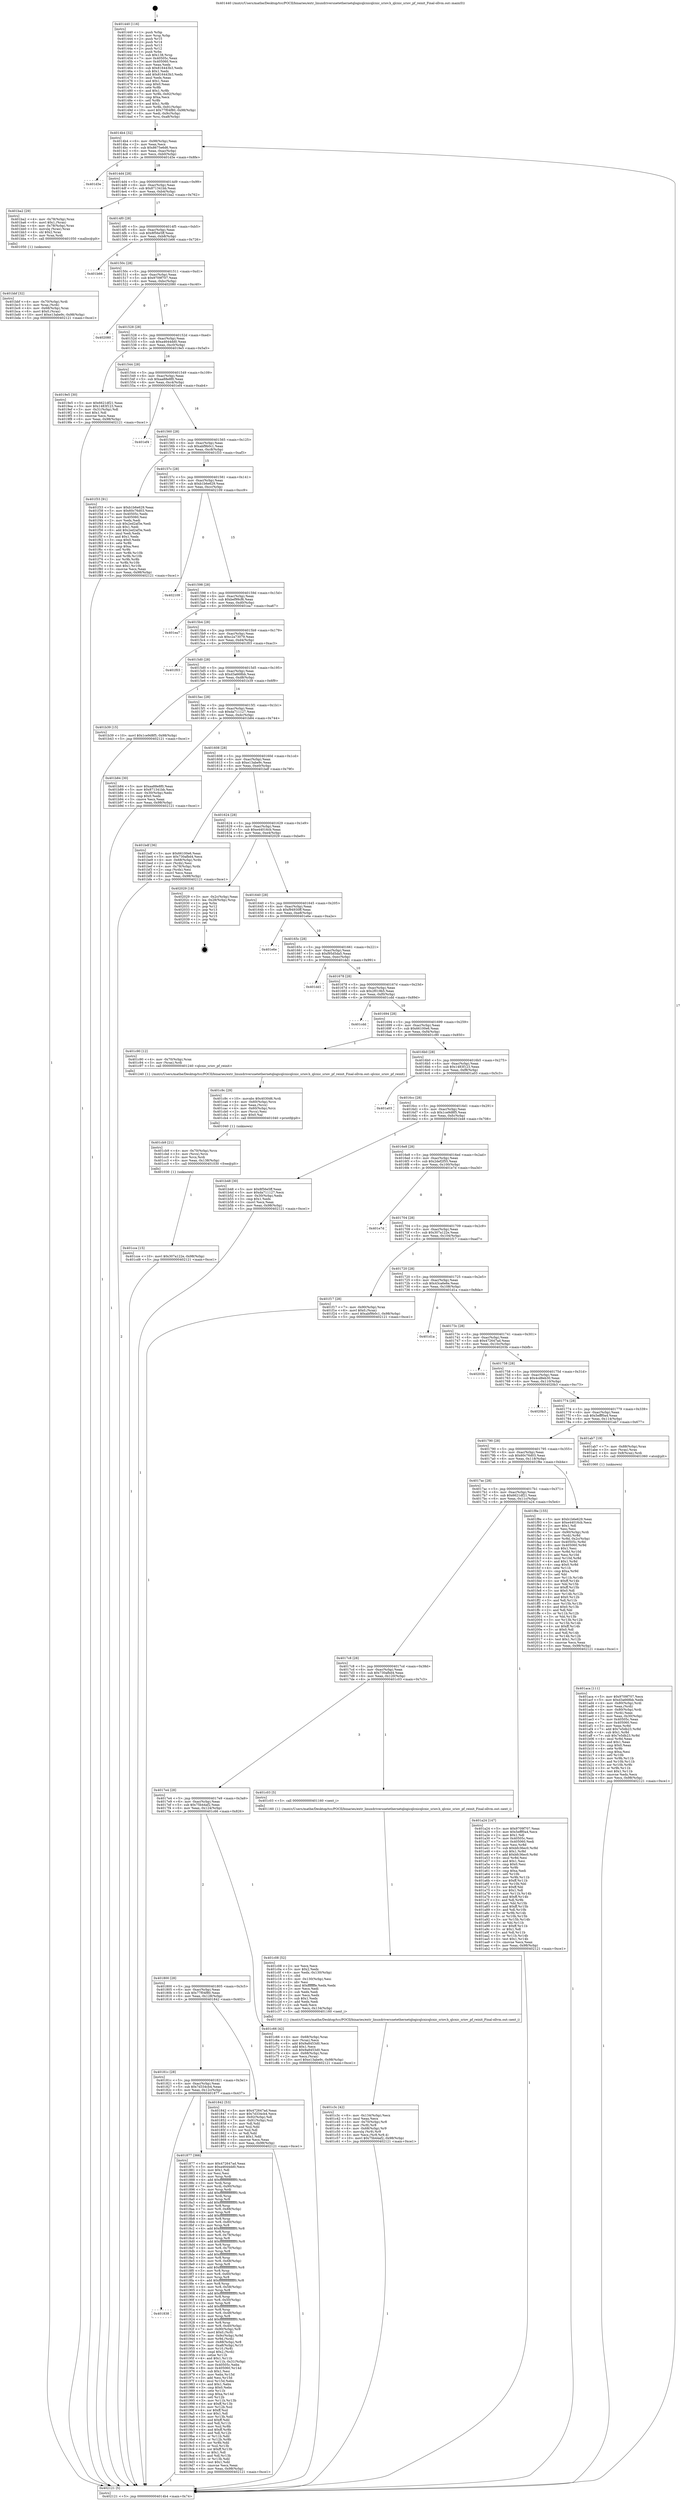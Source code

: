 digraph "0x401440" {
  label = "0x401440 (/mnt/c/Users/mathe/Desktop/tcc/POCII/binaries/extr_linuxdriversnetethernetqlogicqlcnicqlcnic_sriov.h_qlcnic_sriov_pf_reinit_Final-ollvm.out::main(0))"
  labelloc = "t"
  node[shape=record]

  Entry [label="",width=0.3,height=0.3,shape=circle,fillcolor=black,style=filled]
  "0x4014b4" [label="{
     0x4014b4 [32]\l
     | [instrs]\l
     &nbsp;&nbsp;0x4014b4 \<+6\>: mov -0x98(%rbp),%eax\l
     &nbsp;&nbsp;0x4014ba \<+2\>: mov %eax,%ecx\l
     &nbsp;&nbsp;0x4014bc \<+6\>: sub $0x8675e6d6,%ecx\l
     &nbsp;&nbsp;0x4014c2 \<+6\>: mov %eax,-0xac(%rbp)\l
     &nbsp;&nbsp;0x4014c8 \<+6\>: mov %ecx,-0xb0(%rbp)\l
     &nbsp;&nbsp;0x4014ce \<+6\>: je 0000000000401d3e \<main+0x8fe\>\l
  }"]
  "0x401d3e" [label="{
     0x401d3e\l
  }", style=dashed]
  "0x4014d4" [label="{
     0x4014d4 [28]\l
     | [instrs]\l
     &nbsp;&nbsp;0x4014d4 \<+5\>: jmp 00000000004014d9 \<main+0x99\>\l
     &nbsp;&nbsp;0x4014d9 \<+6\>: mov -0xac(%rbp),%eax\l
     &nbsp;&nbsp;0x4014df \<+5\>: sub $0x871341bb,%eax\l
     &nbsp;&nbsp;0x4014e4 \<+6\>: mov %eax,-0xb4(%rbp)\l
     &nbsp;&nbsp;0x4014ea \<+6\>: je 0000000000401ba2 \<main+0x762\>\l
  }"]
  Exit [label="",width=0.3,height=0.3,shape=circle,fillcolor=black,style=filled,peripheries=2]
  "0x401ba2" [label="{
     0x401ba2 [29]\l
     | [instrs]\l
     &nbsp;&nbsp;0x401ba2 \<+4\>: mov -0x78(%rbp),%rax\l
     &nbsp;&nbsp;0x401ba6 \<+6\>: movl $0x1,(%rax)\l
     &nbsp;&nbsp;0x401bac \<+4\>: mov -0x78(%rbp),%rax\l
     &nbsp;&nbsp;0x401bb0 \<+3\>: movslq (%rax),%rax\l
     &nbsp;&nbsp;0x401bb3 \<+4\>: shl $0x2,%rax\l
     &nbsp;&nbsp;0x401bb7 \<+3\>: mov %rax,%rdi\l
     &nbsp;&nbsp;0x401bba \<+5\>: call 0000000000401050 \<malloc@plt\>\l
     | [calls]\l
     &nbsp;&nbsp;0x401050 \{1\} (unknown)\l
  }"]
  "0x4014f0" [label="{
     0x4014f0 [28]\l
     | [instrs]\l
     &nbsp;&nbsp;0x4014f0 \<+5\>: jmp 00000000004014f5 \<main+0xb5\>\l
     &nbsp;&nbsp;0x4014f5 \<+6\>: mov -0xac(%rbp),%eax\l
     &nbsp;&nbsp;0x4014fb \<+5\>: sub $0x8f56e5ff,%eax\l
     &nbsp;&nbsp;0x401500 \<+6\>: mov %eax,-0xb8(%rbp)\l
     &nbsp;&nbsp;0x401506 \<+6\>: je 0000000000401b66 \<main+0x726\>\l
  }"]
  "0x401cce" [label="{
     0x401cce [15]\l
     | [instrs]\l
     &nbsp;&nbsp;0x401cce \<+10\>: movl $0x307a122e,-0x98(%rbp)\l
     &nbsp;&nbsp;0x401cd8 \<+5\>: jmp 0000000000402121 \<main+0xce1\>\l
  }"]
  "0x401b66" [label="{
     0x401b66\l
  }", style=dashed]
  "0x40150c" [label="{
     0x40150c [28]\l
     | [instrs]\l
     &nbsp;&nbsp;0x40150c \<+5\>: jmp 0000000000401511 \<main+0xd1\>\l
     &nbsp;&nbsp;0x401511 \<+6\>: mov -0xac(%rbp),%eax\l
     &nbsp;&nbsp;0x401517 \<+5\>: sub $0x9709f707,%eax\l
     &nbsp;&nbsp;0x40151c \<+6\>: mov %eax,-0xbc(%rbp)\l
     &nbsp;&nbsp;0x401522 \<+6\>: je 0000000000402080 \<main+0xc40\>\l
  }"]
  "0x401cb9" [label="{
     0x401cb9 [21]\l
     | [instrs]\l
     &nbsp;&nbsp;0x401cb9 \<+4\>: mov -0x70(%rbp),%rcx\l
     &nbsp;&nbsp;0x401cbd \<+3\>: mov (%rcx),%rcx\l
     &nbsp;&nbsp;0x401cc0 \<+3\>: mov %rcx,%rdi\l
     &nbsp;&nbsp;0x401cc3 \<+6\>: mov %eax,-0x138(%rbp)\l
     &nbsp;&nbsp;0x401cc9 \<+5\>: call 0000000000401030 \<free@plt\>\l
     | [calls]\l
     &nbsp;&nbsp;0x401030 \{1\} (unknown)\l
  }"]
  "0x402080" [label="{
     0x402080\l
  }", style=dashed]
  "0x401528" [label="{
     0x401528 [28]\l
     | [instrs]\l
     &nbsp;&nbsp;0x401528 \<+5\>: jmp 000000000040152d \<main+0xed\>\l
     &nbsp;&nbsp;0x40152d \<+6\>: mov -0xac(%rbp),%eax\l
     &nbsp;&nbsp;0x401533 \<+5\>: sub $0xa4644dd0,%eax\l
     &nbsp;&nbsp;0x401538 \<+6\>: mov %eax,-0xc0(%rbp)\l
     &nbsp;&nbsp;0x40153e \<+6\>: je 00000000004019e5 \<main+0x5a5\>\l
  }"]
  "0x401c9c" [label="{
     0x401c9c [29]\l
     | [instrs]\l
     &nbsp;&nbsp;0x401c9c \<+10\>: movabs $0x4030d6,%rdi\l
     &nbsp;&nbsp;0x401ca6 \<+4\>: mov -0x60(%rbp),%rcx\l
     &nbsp;&nbsp;0x401caa \<+2\>: mov %eax,(%rcx)\l
     &nbsp;&nbsp;0x401cac \<+4\>: mov -0x60(%rbp),%rcx\l
     &nbsp;&nbsp;0x401cb0 \<+2\>: mov (%rcx),%esi\l
     &nbsp;&nbsp;0x401cb2 \<+2\>: mov $0x0,%al\l
     &nbsp;&nbsp;0x401cb4 \<+5\>: call 0000000000401040 \<printf@plt\>\l
     | [calls]\l
     &nbsp;&nbsp;0x401040 \{1\} (unknown)\l
  }"]
  "0x4019e5" [label="{
     0x4019e5 [30]\l
     | [instrs]\l
     &nbsp;&nbsp;0x4019e5 \<+5\>: mov $0x6621df21,%eax\l
     &nbsp;&nbsp;0x4019ea \<+5\>: mov $0x1483f123,%ecx\l
     &nbsp;&nbsp;0x4019ef \<+3\>: mov -0x31(%rbp),%dl\l
     &nbsp;&nbsp;0x4019f2 \<+3\>: test $0x1,%dl\l
     &nbsp;&nbsp;0x4019f5 \<+3\>: cmovne %ecx,%eax\l
     &nbsp;&nbsp;0x4019f8 \<+6\>: mov %eax,-0x98(%rbp)\l
     &nbsp;&nbsp;0x4019fe \<+5\>: jmp 0000000000402121 \<main+0xce1\>\l
  }"]
  "0x401544" [label="{
     0x401544 [28]\l
     | [instrs]\l
     &nbsp;&nbsp;0x401544 \<+5\>: jmp 0000000000401549 \<main+0x109\>\l
     &nbsp;&nbsp;0x401549 \<+6\>: mov -0xac(%rbp),%eax\l
     &nbsp;&nbsp;0x40154f \<+5\>: sub $0xaa88e8f0,%eax\l
     &nbsp;&nbsp;0x401554 \<+6\>: mov %eax,-0xc4(%rbp)\l
     &nbsp;&nbsp;0x40155a \<+6\>: je 0000000000401ef4 \<main+0xab4\>\l
  }"]
  "0x401c3c" [label="{
     0x401c3c [42]\l
     | [instrs]\l
     &nbsp;&nbsp;0x401c3c \<+6\>: mov -0x134(%rbp),%ecx\l
     &nbsp;&nbsp;0x401c42 \<+3\>: imul %eax,%ecx\l
     &nbsp;&nbsp;0x401c45 \<+4\>: mov -0x70(%rbp),%r8\l
     &nbsp;&nbsp;0x401c49 \<+3\>: mov (%r8),%r8\l
     &nbsp;&nbsp;0x401c4c \<+4\>: mov -0x68(%rbp),%r9\l
     &nbsp;&nbsp;0x401c50 \<+3\>: movslq (%r9),%r9\l
     &nbsp;&nbsp;0x401c53 \<+4\>: mov %ecx,(%r8,%r9,4)\l
     &nbsp;&nbsp;0x401c57 \<+10\>: movl $0x75b44af2,-0x98(%rbp)\l
     &nbsp;&nbsp;0x401c61 \<+5\>: jmp 0000000000402121 \<main+0xce1\>\l
  }"]
  "0x401ef4" [label="{
     0x401ef4\l
  }", style=dashed]
  "0x401560" [label="{
     0x401560 [28]\l
     | [instrs]\l
     &nbsp;&nbsp;0x401560 \<+5\>: jmp 0000000000401565 \<main+0x125\>\l
     &nbsp;&nbsp;0x401565 \<+6\>: mov -0xac(%rbp),%eax\l
     &nbsp;&nbsp;0x40156b \<+5\>: sub $0xabf9b0c1,%eax\l
     &nbsp;&nbsp;0x401570 \<+6\>: mov %eax,-0xc8(%rbp)\l
     &nbsp;&nbsp;0x401576 \<+6\>: je 0000000000401f33 \<main+0xaf3\>\l
  }"]
  "0x401c08" [label="{
     0x401c08 [52]\l
     | [instrs]\l
     &nbsp;&nbsp;0x401c08 \<+2\>: xor %ecx,%ecx\l
     &nbsp;&nbsp;0x401c0a \<+5\>: mov $0x2,%edx\l
     &nbsp;&nbsp;0x401c0f \<+6\>: mov %edx,-0x130(%rbp)\l
     &nbsp;&nbsp;0x401c15 \<+1\>: cltd\l
     &nbsp;&nbsp;0x401c16 \<+6\>: mov -0x130(%rbp),%esi\l
     &nbsp;&nbsp;0x401c1c \<+2\>: idiv %esi\l
     &nbsp;&nbsp;0x401c1e \<+6\>: imul $0xfffffffe,%edx,%edx\l
     &nbsp;&nbsp;0x401c24 \<+2\>: mov %ecx,%edi\l
     &nbsp;&nbsp;0x401c26 \<+2\>: sub %edx,%edi\l
     &nbsp;&nbsp;0x401c28 \<+2\>: mov %ecx,%edx\l
     &nbsp;&nbsp;0x401c2a \<+3\>: sub $0x1,%edx\l
     &nbsp;&nbsp;0x401c2d \<+2\>: add %edx,%edi\l
     &nbsp;&nbsp;0x401c2f \<+2\>: sub %edi,%ecx\l
     &nbsp;&nbsp;0x401c31 \<+6\>: mov %ecx,-0x134(%rbp)\l
     &nbsp;&nbsp;0x401c37 \<+5\>: call 0000000000401160 \<next_i\>\l
     | [calls]\l
     &nbsp;&nbsp;0x401160 \{1\} (/mnt/c/Users/mathe/Desktop/tcc/POCII/binaries/extr_linuxdriversnetethernetqlogicqlcnicqlcnic_sriov.h_qlcnic_sriov_pf_reinit_Final-ollvm.out::next_i)\l
  }"]
  "0x401f33" [label="{
     0x401f33 [91]\l
     | [instrs]\l
     &nbsp;&nbsp;0x401f33 \<+5\>: mov $0xb1b6e629,%eax\l
     &nbsp;&nbsp;0x401f38 \<+5\>: mov $0x60c76d03,%ecx\l
     &nbsp;&nbsp;0x401f3d \<+7\>: mov 0x40505c,%edx\l
     &nbsp;&nbsp;0x401f44 \<+7\>: mov 0x405060,%esi\l
     &nbsp;&nbsp;0x401f4b \<+2\>: mov %edx,%edi\l
     &nbsp;&nbsp;0x401f4d \<+6\>: sub $0x2ed2af3e,%edi\l
     &nbsp;&nbsp;0x401f53 \<+3\>: sub $0x1,%edi\l
     &nbsp;&nbsp;0x401f56 \<+6\>: add $0x2ed2af3e,%edi\l
     &nbsp;&nbsp;0x401f5c \<+3\>: imul %edi,%edx\l
     &nbsp;&nbsp;0x401f5f \<+3\>: and $0x1,%edx\l
     &nbsp;&nbsp;0x401f62 \<+3\>: cmp $0x0,%edx\l
     &nbsp;&nbsp;0x401f65 \<+4\>: sete %r8b\l
     &nbsp;&nbsp;0x401f69 \<+3\>: cmp $0xa,%esi\l
     &nbsp;&nbsp;0x401f6c \<+4\>: setl %r9b\l
     &nbsp;&nbsp;0x401f70 \<+3\>: mov %r8b,%r10b\l
     &nbsp;&nbsp;0x401f73 \<+3\>: and %r9b,%r10b\l
     &nbsp;&nbsp;0x401f76 \<+3\>: xor %r9b,%r8b\l
     &nbsp;&nbsp;0x401f79 \<+3\>: or %r8b,%r10b\l
     &nbsp;&nbsp;0x401f7c \<+4\>: test $0x1,%r10b\l
     &nbsp;&nbsp;0x401f80 \<+3\>: cmovne %ecx,%eax\l
     &nbsp;&nbsp;0x401f83 \<+6\>: mov %eax,-0x98(%rbp)\l
     &nbsp;&nbsp;0x401f89 \<+5\>: jmp 0000000000402121 \<main+0xce1\>\l
  }"]
  "0x40157c" [label="{
     0x40157c [28]\l
     | [instrs]\l
     &nbsp;&nbsp;0x40157c \<+5\>: jmp 0000000000401581 \<main+0x141\>\l
     &nbsp;&nbsp;0x401581 \<+6\>: mov -0xac(%rbp),%eax\l
     &nbsp;&nbsp;0x401587 \<+5\>: sub $0xb1b6e629,%eax\l
     &nbsp;&nbsp;0x40158c \<+6\>: mov %eax,-0xcc(%rbp)\l
     &nbsp;&nbsp;0x401592 \<+6\>: je 0000000000402109 \<main+0xcc9\>\l
  }"]
  "0x401bbf" [label="{
     0x401bbf [32]\l
     | [instrs]\l
     &nbsp;&nbsp;0x401bbf \<+4\>: mov -0x70(%rbp),%rdi\l
     &nbsp;&nbsp;0x401bc3 \<+3\>: mov %rax,(%rdi)\l
     &nbsp;&nbsp;0x401bc6 \<+4\>: mov -0x68(%rbp),%rax\l
     &nbsp;&nbsp;0x401bca \<+6\>: movl $0x0,(%rax)\l
     &nbsp;&nbsp;0x401bd0 \<+10\>: movl $0xe13abe9c,-0x98(%rbp)\l
     &nbsp;&nbsp;0x401bda \<+5\>: jmp 0000000000402121 \<main+0xce1\>\l
  }"]
  "0x402109" [label="{
     0x402109\l
  }", style=dashed]
  "0x401598" [label="{
     0x401598 [28]\l
     | [instrs]\l
     &nbsp;&nbsp;0x401598 \<+5\>: jmp 000000000040159d \<main+0x15d\>\l
     &nbsp;&nbsp;0x40159d \<+6\>: mov -0xac(%rbp),%eax\l
     &nbsp;&nbsp;0x4015a3 \<+5\>: sub $0xbef99cf6,%eax\l
     &nbsp;&nbsp;0x4015a8 \<+6\>: mov %eax,-0xd0(%rbp)\l
     &nbsp;&nbsp;0x4015ae \<+6\>: je 0000000000401ea7 \<main+0xa67\>\l
  }"]
  "0x401aca" [label="{
     0x401aca [111]\l
     | [instrs]\l
     &nbsp;&nbsp;0x401aca \<+5\>: mov $0x9709f707,%ecx\l
     &nbsp;&nbsp;0x401acf \<+5\>: mov $0xd3a668bb,%edx\l
     &nbsp;&nbsp;0x401ad4 \<+4\>: mov -0x80(%rbp),%rdi\l
     &nbsp;&nbsp;0x401ad8 \<+2\>: mov %eax,(%rdi)\l
     &nbsp;&nbsp;0x401ada \<+4\>: mov -0x80(%rbp),%rdi\l
     &nbsp;&nbsp;0x401ade \<+2\>: mov (%rdi),%eax\l
     &nbsp;&nbsp;0x401ae0 \<+3\>: mov %eax,-0x30(%rbp)\l
     &nbsp;&nbsp;0x401ae3 \<+7\>: mov 0x40505c,%eax\l
     &nbsp;&nbsp;0x401aea \<+7\>: mov 0x405060,%esi\l
     &nbsp;&nbsp;0x401af1 \<+3\>: mov %eax,%r8d\l
     &nbsp;&nbsp;0x401af4 \<+7\>: add $0x7e5db23,%r8d\l
     &nbsp;&nbsp;0x401afb \<+4\>: sub $0x1,%r8d\l
     &nbsp;&nbsp;0x401aff \<+7\>: sub $0x7e5db23,%r8d\l
     &nbsp;&nbsp;0x401b06 \<+4\>: imul %r8d,%eax\l
     &nbsp;&nbsp;0x401b0a \<+3\>: and $0x1,%eax\l
     &nbsp;&nbsp;0x401b0d \<+3\>: cmp $0x0,%eax\l
     &nbsp;&nbsp;0x401b10 \<+4\>: sete %r9b\l
     &nbsp;&nbsp;0x401b14 \<+3\>: cmp $0xa,%esi\l
     &nbsp;&nbsp;0x401b17 \<+4\>: setl %r10b\l
     &nbsp;&nbsp;0x401b1b \<+3\>: mov %r9b,%r11b\l
     &nbsp;&nbsp;0x401b1e \<+3\>: and %r10b,%r11b\l
     &nbsp;&nbsp;0x401b21 \<+3\>: xor %r10b,%r9b\l
     &nbsp;&nbsp;0x401b24 \<+3\>: or %r9b,%r11b\l
     &nbsp;&nbsp;0x401b27 \<+4\>: test $0x1,%r11b\l
     &nbsp;&nbsp;0x401b2b \<+3\>: cmovne %edx,%ecx\l
     &nbsp;&nbsp;0x401b2e \<+6\>: mov %ecx,-0x98(%rbp)\l
     &nbsp;&nbsp;0x401b34 \<+5\>: jmp 0000000000402121 \<main+0xce1\>\l
  }"]
  "0x401ea7" [label="{
     0x401ea7\l
  }", style=dashed]
  "0x4015b4" [label="{
     0x4015b4 [28]\l
     | [instrs]\l
     &nbsp;&nbsp;0x4015b4 \<+5\>: jmp 00000000004015b9 \<main+0x179\>\l
     &nbsp;&nbsp;0x4015b9 \<+6\>: mov -0xac(%rbp),%eax\l
     &nbsp;&nbsp;0x4015bf \<+5\>: sub $0xc2a73079,%eax\l
     &nbsp;&nbsp;0x4015c4 \<+6\>: mov %eax,-0xd4(%rbp)\l
     &nbsp;&nbsp;0x4015ca \<+6\>: je 0000000000401f03 \<main+0xac3\>\l
  }"]
  "0x401838" [label="{
     0x401838\l
  }", style=dashed]
  "0x401f03" [label="{
     0x401f03\l
  }", style=dashed]
  "0x4015d0" [label="{
     0x4015d0 [28]\l
     | [instrs]\l
     &nbsp;&nbsp;0x4015d0 \<+5\>: jmp 00000000004015d5 \<main+0x195\>\l
     &nbsp;&nbsp;0x4015d5 \<+6\>: mov -0xac(%rbp),%eax\l
     &nbsp;&nbsp;0x4015db \<+5\>: sub $0xd3a668bb,%eax\l
     &nbsp;&nbsp;0x4015e0 \<+6\>: mov %eax,-0xd8(%rbp)\l
     &nbsp;&nbsp;0x4015e6 \<+6\>: je 0000000000401b39 \<main+0x6f9\>\l
  }"]
  "0x401877" [label="{
     0x401877 [366]\l
     | [instrs]\l
     &nbsp;&nbsp;0x401877 \<+5\>: mov $0x472647ad,%eax\l
     &nbsp;&nbsp;0x40187c \<+5\>: mov $0xa4644dd0,%ecx\l
     &nbsp;&nbsp;0x401881 \<+2\>: mov $0x1,%dl\l
     &nbsp;&nbsp;0x401883 \<+2\>: xor %esi,%esi\l
     &nbsp;&nbsp;0x401885 \<+3\>: mov %rsp,%rdi\l
     &nbsp;&nbsp;0x401888 \<+4\>: add $0xfffffffffffffff0,%rdi\l
     &nbsp;&nbsp;0x40188c \<+3\>: mov %rdi,%rsp\l
     &nbsp;&nbsp;0x40188f \<+7\>: mov %rdi,-0x90(%rbp)\l
     &nbsp;&nbsp;0x401896 \<+3\>: mov %rsp,%rdi\l
     &nbsp;&nbsp;0x401899 \<+4\>: add $0xfffffffffffffff0,%rdi\l
     &nbsp;&nbsp;0x40189d \<+3\>: mov %rdi,%rsp\l
     &nbsp;&nbsp;0x4018a0 \<+3\>: mov %rsp,%r8\l
     &nbsp;&nbsp;0x4018a3 \<+4\>: add $0xfffffffffffffff0,%r8\l
     &nbsp;&nbsp;0x4018a7 \<+3\>: mov %r8,%rsp\l
     &nbsp;&nbsp;0x4018aa \<+7\>: mov %r8,-0x88(%rbp)\l
     &nbsp;&nbsp;0x4018b1 \<+3\>: mov %rsp,%r8\l
     &nbsp;&nbsp;0x4018b4 \<+4\>: add $0xfffffffffffffff0,%r8\l
     &nbsp;&nbsp;0x4018b8 \<+3\>: mov %r8,%rsp\l
     &nbsp;&nbsp;0x4018bb \<+4\>: mov %r8,-0x80(%rbp)\l
     &nbsp;&nbsp;0x4018bf \<+3\>: mov %rsp,%r8\l
     &nbsp;&nbsp;0x4018c2 \<+4\>: add $0xfffffffffffffff0,%r8\l
     &nbsp;&nbsp;0x4018c6 \<+3\>: mov %r8,%rsp\l
     &nbsp;&nbsp;0x4018c9 \<+4\>: mov %r8,-0x78(%rbp)\l
     &nbsp;&nbsp;0x4018cd \<+3\>: mov %rsp,%r8\l
     &nbsp;&nbsp;0x4018d0 \<+4\>: add $0xfffffffffffffff0,%r8\l
     &nbsp;&nbsp;0x4018d4 \<+3\>: mov %r8,%rsp\l
     &nbsp;&nbsp;0x4018d7 \<+4\>: mov %r8,-0x70(%rbp)\l
     &nbsp;&nbsp;0x4018db \<+3\>: mov %rsp,%r8\l
     &nbsp;&nbsp;0x4018de \<+4\>: add $0xfffffffffffffff0,%r8\l
     &nbsp;&nbsp;0x4018e2 \<+3\>: mov %r8,%rsp\l
     &nbsp;&nbsp;0x4018e5 \<+4\>: mov %r8,-0x68(%rbp)\l
     &nbsp;&nbsp;0x4018e9 \<+3\>: mov %rsp,%r8\l
     &nbsp;&nbsp;0x4018ec \<+4\>: add $0xfffffffffffffff0,%r8\l
     &nbsp;&nbsp;0x4018f0 \<+3\>: mov %r8,%rsp\l
     &nbsp;&nbsp;0x4018f3 \<+4\>: mov %r8,-0x60(%rbp)\l
     &nbsp;&nbsp;0x4018f7 \<+3\>: mov %rsp,%r8\l
     &nbsp;&nbsp;0x4018fa \<+4\>: add $0xfffffffffffffff0,%r8\l
     &nbsp;&nbsp;0x4018fe \<+3\>: mov %r8,%rsp\l
     &nbsp;&nbsp;0x401901 \<+4\>: mov %r8,-0x58(%rbp)\l
     &nbsp;&nbsp;0x401905 \<+3\>: mov %rsp,%r8\l
     &nbsp;&nbsp;0x401908 \<+4\>: add $0xfffffffffffffff0,%r8\l
     &nbsp;&nbsp;0x40190c \<+3\>: mov %r8,%rsp\l
     &nbsp;&nbsp;0x40190f \<+4\>: mov %r8,-0x50(%rbp)\l
     &nbsp;&nbsp;0x401913 \<+3\>: mov %rsp,%r8\l
     &nbsp;&nbsp;0x401916 \<+4\>: add $0xfffffffffffffff0,%r8\l
     &nbsp;&nbsp;0x40191a \<+3\>: mov %r8,%rsp\l
     &nbsp;&nbsp;0x40191d \<+4\>: mov %r8,-0x48(%rbp)\l
     &nbsp;&nbsp;0x401921 \<+3\>: mov %rsp,%r8\l
     &nbsp;&nbsp;0x401924 \<+4\>: add $0xfffffffffffffff0,%r8\l
     &nbsp;&nbsp;0x401928 \<+3\>: mov %r8,%rsp\l
     &nbsp;&nbsp;0x40192b \<+4\>: mov %r8,-0x40(%rbp)\l
     &nbsp;&nbsp;0x40192f \<+7\>: mov -0x90(%rbp),%r8\l
     &nbsp;&nbsp;0x401936 \<+7\>: movl $0x0,(%r8)\l
     &nbsp;&nbsp;0x40193d \<+7\>: mov -0x9c(%rbp),%r9d\l
     &nbsp;&nbsp;0x401944 \<+3\>: mov %r9d,(%rdi)\l
     &nbsp;&nbsp;0x401947 \<+7\>: mov -0x88(%rbp),%r8\l
     &nbsp;&nbsp;0x40194e \<+7\>: mov -0xa8(%rbp),%r10\l
     &nbsp;&nbsp;0x401955 \<+3\>: mov %r10,(%r8)\l
     &nbsp;&nbsp;0x401958 \<+3\>: cmpl $0x2,(%rdi)\l
     &nbsp;&nbsp;0x40195b \<+4\>: setne %r11b\l
     &nbsp;&nbsp;0x40195f \<+4\>: and $0x1,%r11b\l
     &nbsp;&nbsp;0x401963 \<+4\>: mov %r11b,-0x31(%rbp)\l
     &nbsp;&nbsp;0x401967 \<+7\>: mov 0x40505c,%ebx\l
     &nbsp;&nbsp;0x40196e \<+8\>: mov 0x405060,%r14d\l
     &nbsp;&nbsp;0x401976 \<+3\>: sub $0x1,%esi\l
     &nbsp;&nbsp;0x401979 \<+3\>: mov %ebx,%r15d\l
     &nbsp;&nbsp;0x40197c \<+3\>: add %esi,%r15d\l
     &nbsp;&nbsp;0x40197f \<+4\>: imul %r15d,%ebx\l
     &nbsp;&nbsp;0x401983 \<+3\>: and $0x1,%ebx\l
     &nbsp;&nbsp;0x401986 \<+3\>: cmp $0x0,%ebx\l
     &nbsp;&nbsp;0x401989 \<+4\>: sete %r11b\l
     &nbsp;&nbsp;0x40198d \<+4\>: cmp $0xa,%r14d\l
     &nbsp;&nbsp;0x401991 \<+4\>: setl %r12b\l
     &nbsp;&nbsp;0x401995 \<+3\>: mov %r11b,%r13b\l
     &nbsp;&nbsp;0x401998 \<+4\>: xor $0xff,%r13b\l
     &nbsp;&nbsp;0x40199c \<+3\>: mov %r12b,%sil\l
     &nbsp;&nbsp;0x40199f \<+4\>: xor $0xff,%sil\l
     &nbsp;&nbsp;0x4019a3 \<+3\>: xor $0x1,%dl\l
     &nbsp;&nbsp;0x4019a6 \<+3\>: mov %r13b,%dil\l
     &nbsp;&nbsp;0x4019a9 \<+4\>: and $0xff,%dil\l
     &nbsp;&nbsp;0x4019ad \<+3\>: and %dl,%r11b\l
     &nbsp;&nbsp;0x4019b0 \<+3\>: mov %sil,%r8b\l
     &nbsp;&nbsp;0x4019b3 \<+4\>: and $0xff,%r8b\l
     &nbsp;&nbsp;0x4019b7 \<+3\>: and %dl,%r12b\l
     &nbsp;&nbsp;0x4019ba \<+3\>: or %r11b,%dil\l
     &nbsp;&nbsp;0x4019bd \<+3\>: or %r12b,%r8b\l
     &nbsp;&nbsp;0x4019c0 \<+3\>: xor %r8b,%dil\l
     &nbsp;&nbsp;0x4019c3 \<+3\>: or %sil,%r13b\l
     &nbsp;&nbsp;0x4019c6 \<+4\>: xor $0xff,%r13b\l
     &nbsp;&nbsp;0x4019ca \<+3\>: or $0x1,%dl\l
     &nbsp;&nbsp;0x4019cd \<+3\>: and %dl,%r13b\l
     &nbsp;&nbsp;0x4019d0 \<+3\>: or %r13b,%dil\l
     &nbsp;&nbsp;0x4019d3 \<+4\>: test $0x1,%dil\l
     &nbsp;&nbsp;0x4019d7 \<+3\>: cmovne %ecx,%eax\l
     &nbsp;&nbsp;0x4019da \<+6\>: mov %eax,-0x98(%rbp)\l
     &nbsp;&nbsp;0x4019e0 \<+5\>: jmp 0000000000402121 \<main+0xce1\>\l
  }"]
  "0x401b39" [label="{
     0x401b39 [15]\l
     | [instrs]\l
     &nbsp;&nbsp;0x401b39 \<+10\>: movl $0x1ce9d8f5,-0x98(%rbp)\l
     &nbsp;&nbsp;0x401b43 \<+5\>: jmp 0000000000402121 \<main+0xce1\>\l
  }"]
  "0x4015ec" [label="{
     0x4015ec [28]\l
     | [instrs]\l
     &nbsp;&nbsp;0x4015ec \<+5\>: jmp 00000000004015f1 \<main+0x1b1\>\l
     &nbsp;&nbsp;0x4015f1 \<+6\>: mov -0xac(%rbp),%eax\l
     &nbsp;&nbsp;0x4015f7 \<+5\>: sub $0xda711127,%eax\l
     &nbsp;&nbsp;0x4015fc \<+6\>: mov %eax,-0xdc(%rbp)\l
     &nbsp;&nbsp;0x401602 \<+6\>: je 0000000000401b84 \<main+0x744\>\l
  }"]
  "0x401440" [label="{
     0x401440 [116]\l
     | [instrs]\l
     &nbsp;&nbsp;0x401440 \<+1\>: push %rbp\l
     &nbsp;&nbsp;0x401441 \<+3\>: mov %rsp,%rbp\l
     &nbsp;&nbsp;0x401444 \<+2\>: push %r15\l
     &nbsp;&nbsp;0x401446 \<+2\>: push %r14\l
     &nbsp;&nbsp;0x401448 \<+2\>: push %r13\l
     &nbsp;&nbsp;0x40144a \<+2\>: push %r12\l
     &nbsp;&nbsp;0x40144c \<+1\>: push %rbx\l
     &nbsp;&nbsp;0x40144d \<+7\>: sub $0x138,%rsp\l
     &nbsp;&nbsp;0x401454 \<+7\>: mov 0x40505c,%eax\l
     &nbsp;&nbsp;0x40145b \<+7\>: mov 0x405060,%ecx\l
     &nbsp;&nbsp;0x401462 \<+2\>: mov %eax,%edx\l
     &nbsp;&nbsp;0x401464 \<+6\>: sub $0x816443b3,%edx\l
     &nbsp;&nbsp;0x40146a \<+3\>: sub $0x1,%edx\l
     &nbsp;&nbsp;0x40146d \<+6\>: add $0x816443b3,%edx\l
     &nbsp;&nbsp;0x401473 \<+3\>: imul %edx,%eax\l
     &nbsp;&nbsp;0x401476 \<+3\>: and $0x1,%eax\l
     &nbsp;&nbsp;0x401479 \<+3\>: cmp $0x0,%eax\l
     &nbsp;&nbsp;0x40147c \<+4\>: sete %r8b\l
     &nbsp;&nbsp;0x401480 \<+4\>: and $0x1,%r8b\l
     &nbsp;&nbsp;0x401484 \<+7\>: mov %r8b,-0x92(%rbp)\l
     &nbsp;&nbsp;0x40148b \<+3\>: cmp $0xa,%ecx\l
     &nbsp;&nbsp;0x40148e \<+4\>: setl %r8b\l
     &nbsp;&nbsp;0x401492 \<+4\>: and $0x1,%r8b\l
     &nbsp;&nbsp;0x401496 \<+7\>: mov %r8b,-0x91(%rbp)\l
     &nbsp;&nbsp;0x40149d \<+10\>: movl $0x77f04f80,-0x98(%rbp)\l
     &nbsp;&nbsp;0x4014a7 \<+6\>: mov %edi,-0x9c(%rbp)\l
     &nbsp;&nbsp;0x4014ad \<+7\>: mov %rsi,-0xa8(%rbp)\l
  }"]
  "0x401b84" [label="{
     0x401b84 [30]\l
     | [instrs]\l
     &nbsp;&nbsp;0x401b84 \<+5\>: mov $0xaa88e8f0,%eax\l
     &nbsp;&nbsp;0x401b89 \<+5\>: mov $0x871341bb,%ecx\l
     &nbsp;&nbsp;0x401b8e \<+3\>: mov -0x30(%rbp),%edx\l
     &nbsp;&nbsp;0x401b91 \<+3\>: cmp $0x0,%edx\l
     &nbsp;&nbsp;0x401b94 \<+3\>: cmove %ecx,%eax\l
     &nbsp;&nbsp;0x401b97 \<+6\>: mov %eax,-0x98(%rbp)\l
     &nbsp;&nbsp;0x401b9d \<+5\>: jmp 0000000000402121 \<main+0xce1\>\l
  }"]
  "0x401608" [label="{
     0x401608 [28]\l
     | [instrs]\l
     &nbsp;&nbsp;0x401608 \<+5\>: jmp 000000000040160d \<main+0x1cd\>\l
     &nbsp;&nbsp;0x40160d \<+6\>: mov -0xac(%rbp),%eax\l
     &nbsp;&nbsp;0x401613 \<+5\>: sub $0xe13abe9c,%eax\l
     &nbsp;&nbsp;0x401618 \<+6\>: mov %eax,-0xe0(%rbp)\l
     &nbsp;&nbsp;0x40161e \<+6\>: je 0000000000401bdf \<main+0x79f\>\l
  }"]
  "0x402121" [label="{
     0x402121 [5]\l
     | [instrs]\l
     &nbsp;&nbsp;0x402121 \<+5\>: jmp 00000000004014b4 \<main+0x74\>\l
  }"]
  "0x401bdf" [label="{
     0x401bdf [36]\l
     | [instrs]\l
     &nbsp;&nbsp;0x401bdf \<+5\>: mov $0x66100e6,%eax\l
     &nbsp;&nbsp;0x401be4 \<+5\>: mov $0x730afbd4,%ecx\l
     &nbsp;&nbsp;0x401be9 \<+4\>: mov -0x68(%rbp),%rdx\l
     &nbsp;&nbsp;0x401bed \<+2\>: mov (%rdx),%esi\l
     &nbsp;&nbsp;0x401bef \<+4\>: mov -0x78(%rbp),%rdx\l
     &nbsp;&nbsp;0x401bf3 \<+2\>: cmp (%rdx),%esi\l
     &nbsp;&nbsp;0x401bf5 \<+3\>: cmovl %ecx,%eax\l
     &nbsp;&nbsp;0x401bf8 \<+6\>: mov %eax,-0x98(%rbp)\l
     &nbsp;&nbsp;0x401bfe \<+5\>: jmp 0000000000402121 \<main+0xce1\>\l
  }"]
  "0x401624" [label="{
     0x401624 [28]\l
     | [instrs]\l
     &nbsp;&nbsp;0x401624 \<+5\>: jmp 0000000000401629 \<main+0x1e9\>\l
     &nbsp;&nbsp;0x401629 \<+6\>: mov -0xac(%rbp),%eax\l
     &nbsp;&nbsp;0x40162f \<+5\>: sub $0xe44016cb,%eax\l
     &nbsp;&nbsp;0x401634 \<+6\>: mov %eax,-0xe4(%rbp)\l
     &nbsp;&nbsp;0x40163a \<+6\>: je 0000000000402029 \<main+0xbe9\>\l
  }"]
  "0x40181c" [label="{
     0x40181c [28]\l
     | [instrs]\l
     &nbsp;&nbsp;0x40181c \<+5\>: jmp 0000000000401821 \<main+0x3e1\>\l
     &nbsp;&nbsp;0x401821 \<+6\>: mov -0xac(%rbp),%eax\l
     &nbsp;&nbsp;0x401827 \<+5\>: sub $0x7d334cb4,%eax\l
     &nbsp;&nbsp;0x40182c \<+6\>: mov %eax,-0x12c(%rbp)\l
     &nbsp;&nbsp;0x401832 \<+6\>: je 0000000000401877 \<main+0x437\>\l
  }"]
  "0x402029" [label="{
     0x402029 [18]\l
     | [instrs]\l
     &nbsp;&nbsp;0x402029 \<+3\>: mov -0x2c(%rbp),%eax\l
     &nbsp;&nbsp;0x40202c \<+4\>: lea -0x28(%rbp),%rsp\l
     &nbsp;&nbsp;0x402030 \<+1\>: pop %rbx\l
     &nbsp;&nbsp;0x402031 \<+2\>: pop %r12\l
     &nbsp;&nbsp;0x402033 \<+2\>: pop %r13\l
     &nbsp;&nbsp;0x402035 \<+2\>: pop %r14\l
     &nbsp;&nbsp;0x402037 \<+2\>: pop %r15\l
     &nbsp;&nbsp;0x402039 \<+1\>: pop %rbp\l
     &nbsp;&nbsp;0x40203a \<+1\>: ret\l
  }"]
  "0x401640" [label="{
     0x401640 [28]\l
     | [instrs]\l
     &nbsp;&nbsp;0x401640 \<+5\>: jmp 0000000000401645 \<main+0x205\>\l
     &nbsp;&nbsp;0x401645 \<+6\>: mov -0xac(%rbp),%eax\l
     &nbsp;&nbsp;0x40164b \<+5\>: sub $0xf94930ff,%eax\l
     &nbsp;&nbsp;0x401650 \<+6\>: mov %eax,-0xe8(%rbp)\l
     &nbsp;&nbsp;0x401656 \<+6\>: je 0000000000401e6e \<main+0xa2e\>\l
  }"]
  "0x401842" [label="{
     0x401842 [53]\l
     | [instrs]\l
     &nbsp;&nbsp;0x401842 \<+5\>: mov $0x472647ad,%eax\l
     &nbsp;&nbsp;0x401847 \<+5\>: mov $0x7d334cb4,%ecx\l
     &nbsp;&nbsp;0x40184c \<+6\>: mov -0x92(%rbp),%dl\l
     &nbsp;&nbsp;0x401852 \<+7\>: mov -0x91(%rbp),%sil\l
     &nbsp;&nbsp;0x401859 \<+3\>: mov %dl,%dil\l
     &nbsp;&nbsp;0x40185c \<+3\>: and %sil,%dil\l
     &nbsp;&nbsp;0x40185f \<+3\>: xor %sil,%dl\l
     &nbsp;&nbsp;0x401862 \<+3\>: or %dl,%dil\l
     &nbsp;&nbsp;0x401865 \<+4\>: test $0x1,%dil\l
     &nbsp;&nbsp;0x401869 \<+3\>: cmovne %ecx,%eax\l
     &nbsp;&nbsp;0x40186c \<+6\>: mov %eax,-0x98(%rbp)\l
     &nbsp;&nbsp;0x401872 \<+5\>: jmp 0000000000402121 \<main+0xce1\>\l
  }"]
  "0x401e6e" [label="{
     0x401e6e\l
  }", style=dashed]
  "0x40165c" [label="{
     0x40165c [28]\l
     | [instrs]\l
     &nbsp;&nbsp;0x40165c \<+5\>: jmp 0000000000401661 \<main+0x221\>\l
     &nbsp;&nbsp;0x401661 \<+6\>: mov -0xac(%rbp),%eax\l
     &nbsp;&nbsp;0x401667 \<+5\>: sub $0xf95d5da5,%eax\l
     &nbsp;&nbsp;0x40166c \<+6\>: mov %eax,-0xec(%rbp)\l
     &nbsp;&nbsp;0x401672 \<+6\>: je 0000000000401dd1 \<main+0x991\>\l
  }"]
  "0x401800" [label="{
     0x401800 [28]\l
     | [instrs]\l
     &nbsp;&nbsp;0x401800 \<+5\>: jmp 0000000000401805 \<main+0x3c5\>\l
     &nbsp;&nbsp;0x401805 \<+6\>: mov -0xac(%rbp),%eax\l
     &nbsp;&nbsp;0x40180b \<+5\>: sub $0x77f04f80,%eax\l
     &nbsp;&nbsp;0x401810 \<+6\>: mov %eax,-0x128(%rbp)\l
     &nbsp;&nbsp;0x401816 \<+6\>: je 0000000000401842 \<main+0x402\>\l
  }"]
  "0x401dd1" [label="{
     0x401dd1\l
  }", style=dashed]
  "0x401678" [label="{
     0x401678 [28]\l
     | [instrs]\l
     &nbsp;&nbsp;0x401678 \<+5\>: jmp 000000000040167d \<main+0x23d\>\l
     &nbsp;&nbsp;0x40167d \<+6\>: mov -0xac(%rbp),%eax\l
     &nbsp;&nbsp;0x401683 \<+5\>: sub $0x2f019b5,%eax\l
     &nbsp;&nbsp;0x401688 \<+6\>: mov %eax,-0xf0(%rbp)\l
     &nbsp;&nbsp;0x40168e \<+6\>: je 0000000000401cdd \<main+0x89d\>\l
  }"]
  "0x401c66" [label="{
     0x401c66 [42]\l
     | [instrs]\l
     &nbsp;&nbsp;0x401c66 \<+4\>: mov -0x68(%rbp),%rax\l
     &nbsp;&nbsp;0x401c6a \<+2\>: mov (%rax),%ecx\l
     &nbsp;&nbsp;0x401c6c \<+6\>: add $0x9a8453d0,%ecx\l
     &nbsp;&nbsp;0x401c72 \<+3\>: add $0x1,%ecx\l
     &nbsp;&nbsp;0x401c75 \<+6\>: sub $0x9a8453d0,%ecx\l
     &nbsp;&nbsp;0x401c7b \<+4\>: mov -0x68(%rbp),%rax\l
     &nbsp;&nbsp;0x401c7f \<+2\>: mov %ecx,(%rax)\l
     &nbsp;&nbsp;0x401c81 \<+10\>: movl $0xe13abe9c,-0x98(%rbp)\l
     &nbsp;&nbsp;0x401c8b \<+5\>: jmp 0000000000402121 \<main+0xce1\>\l
  }"]
  "0x401cdd" [label="{
     0x401cdd\l
  }", style=dashed]
  "0x401694" [label="{
     0x401694 [28]\l
     | [instrs]\l
     &nbsp;&nbsp;0x401694 \<+5\>: jmp 0000000000401699 \<main+0x259\>\l
     &nbsp;&nbsp;0x401699 \<+6\>: mov -0xac(%rbp),%eax\l
     &nbsp;&nbsp;0x40169f \<+5\>: sub $0x66100e6,%eax\l
     &nbsp;&nbsp;0x4016a4 \<+6\>: mov %eax,-0xf4(%rbp)\l
     &nbsp;&nbsp;0x4016aa \<+6\>: je 0000000000401c90 \<main+0x850\>\l
  }"]
  "0x4017e4" [label="{
     0x4017e4 [28]\l
     | [instrs]\l
     &nbsp;&nbsp;0x4017e4 \<+5\>: jmp 00000000004017e9 \<main+0x3a9\>\l
     &nbsp;&nbsp;0x4017e9 \<+6\>: mov -0xac(%rbp),%eax\l
     &nbsp;&nbsp;0x4017ef \<+5\>: sub $0x75b44af2,%eax\l
     &nbsp;&nbsp;0x4017f4 \<+6\>: mov %eax,-0x124(%rbp)\l
     &nbsp;&nbsp;0x4017fa \<+6\>: je 0000000000401c66 \<main+0x826\>\l
  }"]
  "0x401c90" [label="{
     0x401c90 [12]\l
     | [instrs]\l
     &nbsp;&nbsp;0x401c90 \<+4\>: mov -0x70(%rbp),%rax\l
     &nbsp;&nbsp;0x401c94 \<+3\>: mov (%rax),%rdi\l
     &nbsp;&nbsp;0x401c97 \<+5\>: call 0000000000401240 \<qlcnic_sriov_pf_reinit\>\l
     | [calls]\l
     &nbsp;&nbsp;0x401240 \{1\} (/mnt/c/Users/mathe/Desktop/tcc/POCII/binaries/extr_linuxdriversnetethernetqlogicqlcnicqlcnic_sriov.h_qlcnic_sriov_pf_reinit_Final-ollvm.out::qlcnic_sriov_pf_reinit)\l
  }"]
  "0x4016b0" [label="{
     0x4016b0 [28]\l
     | [instrs]\l
     &nbsp;&nbsp;0x4016b0 \<+5\>: jmp 00000000004016b5 \<main+0x275\>\l
     &nbsp;&nbsp;0x4016b5 \<+6\>: mov -0xac(%rbp),%eax\l
     &nbsp;&nbsp;0x4016bb \<+5\>: sub $0x1483f123,%eax\l
     &nbsp;&nbsp;0x4016c0 \<+6\>: mov %eax,-0xf8(%rbp)\l
     &nbsp;&nbsp;0x4016c6 \<+6\>: je 0000000000401a03 \<main+0x5c3\>\l
  }"]
  "0x401c03" [label="{
     0x401c03 [5]\l
     | [instrs]\l
     &nbsp;&nbsp;0x401c03 \<+5\>: call 0000000000401160 \<next_i\>\l
     | [calls]\l
     &nbsp;&nbsp;0x401160 \{1\} (/mnt/c/Users/mathe/Desktop/tcc/POCII/binaries/extr_linuxdriversnetethernetqlogicqlcnicqlcnic_sriov.h_qlcnic_sriov_pf_reinit_Final-ollvm.out::next_i)\l
  }"]
  "0x401a03" [label="{
     0x401a03\l
  }", style=dashed]
  "0x4016cc" [label="{
     0x4016cc [28]\l
     | [instrs]\l
     &nbsp;&nbsp;0x4016cc \<+5\>: jmp 00000000004016d1 \<main+0x291\>\l
     &nbsp;&nbsp;0x4016d1 \<+6\>: mov -0xac(%rbp),%eax\l
     &nbsp;&nbsp;0x4016d7 \<+5\>: sub $0x1ce9d8f5,%eax\l
     &nbsp;&nbsp;0x4016dc \<+6\>: mov %eax,-0xfc(%rbp)\l
     &nbsp;&nbsp;0x4016e2 \<+6\>: je 0000000000401b48 \<main+0x708\>\l
  }"]
  "0x4017c8" [label="{
     0x4017c8 [28]\l
     | [instrs]\l
     &nbsp;&nbsp;0x4017c8 \<+5\>: jmp 00000000004017cd \<main+0x38d\>\l
     &nbsp;&nbsp;0x4017cd \<+6\>: mov -0xac(%rbp),%eax\l
     &nbsp;&nbsp;0x4017d3 \<+5\>: sub $0x730afbd4,%eax\l
     &nbsp;&nbsp;0x4017d8 \<+6\>: mov %eax,-0x120(%rbp)\l
     &nbsp;&nbsp;0x4017de \<+6\>: je 0000000000401c03 \<main+0x7c3\>\l
  }"]
  "0x401b48" [label="{
     0x401b48 [30]\l
     | [instrs]\l
     &nbsp;&nbsp;0x401b48 \<+5\>: mov $0x8f56e5ff,%eax\l
     &nbsp;&nbsp;0x401b4d \<+5\>: mov $0xda711127,%ecx\l
     &nbsp;&nbsp;0x401b52 \<+3\>: mov -0x30(%rbp),%edx\l
     &nbsp;&nbsp;0x401b55 \<+3\>: cmp $0x1,%edx\l
     &nbsp;&nbsp;0x401b58 \<+3\>: cmovl %ecx,%eax\l
     &nbsp;&nbsp;0x401b5b \<+6\>: mov %eax,-0x98(%rbp)\l
     &nbsp;&nbsp;0x401b61 \<+5\>: jmp 0000000000402121 \<main+0xce1\>\l
  }"]
  "0x4016e8" [label="{
     0x4016e8 [28]\l
     | [instrs]\l
     &nbsp;&nbsp;0x4016e8 \<+5\>: jmp 00000000004016ed \<main+0x2ad\>\l
     &nbsp;&nbsp;0x4016ed \<+6\>: mov -0xac(%rbp),%eax\l
     &nbsp;&nbsp;0x4016f3 \<+5\>: sub $0x2def2f55,%eax\l
     &nbsp;&nbsp;0x4016f8 \<+6\>: mov %eax,-0x100(%rbp)\l
     &nbsp;&nbsp;0x4016fe \<+6\>: je 0000000000401e7d \<main+0xa3d\>\l
  }"]
  "0x401a24" [label="{
     0x401a24 [147]\l
     | [instrs]\l
     &nbsp;&nbsp;0x401a24 \<+5\>: mov $0x9709f707,%eax\l
     &nbsp;&nbsp;0x401a29 \<+5\>: mov $0x5efff0a4,%ecx\l
     &nbsp;&nbsp;0x401a2e \<+2\>: mov $0x1,%dl\l
     &nbsp;&nbsp;0x401a30 \<+7\>: mov 0x40505c,%esi\l
     &nbsp;&nbsp;0x401a37 \<+7\>: mov 0x405060,%edi\l
     &nbsp;&nbsp;0x401a3e \<+3\>: mov %esi,%r8d\l
     &nbsp;&nbsp;0x401a41 \<+7\>: sub $0xbfc36ec0,%r8d\l
     &nbsp;&nbsp;0x401a48 \<+4\>: sub $0x1,%r8d\l
     &nbsp;&nbsp;0x401a4c \<+7\>: add $0xbfc36ec0,%r8d\l
     &nbsp;&nbsp;0x401a53 \<+4\>: imul %r8d,%esi\l
     &nbsp;&nbsp;0x401a57 \<+3\>: and $0x1,%esi\l
     &nbsp;&nbsp;0x401a5a \<+3\>: cmp $0x0,%esi\l
     &nbsp;&nbsp;0x401a5d \<+4\>: sete %r9b\l
     &nbsp;&nbsp;0x401a61 \<+3\>: cmp $0xa,%edi\l
     &nbsp;&nbsp;0x401a64 \<+4\>: setl %r10b\l
     &nbsp;&nbsp;0x401a68 \<+3\>: mov %r9b,%r11b\l
     &nbsp;&nbsp;0x401a6b \<+4\>: xor $0xff,%r11b\l
     &nbsp;&nbsp;0x401a6f \<+3\>: mov %r10b,%bl\l
     &nbsp;&nbsp;0x401a72 \<+3\>: xor $0xff,%bl\l
     &nbsp;&nbsp;0x401a75 \<+3\>: xor $0x1,%dl\l
     &nbsp;&nbsp;0x401a78 \<+3\>: mov %r11b,%r14b\l
     &nbsp;&nbsp;0x401a7b \<+4\>: and $0xff,%r14b\l
     &nbsp;&nbsp;0x401a7f \<+3\>: and %dl,%r9b\l
     &nbsp;&nbsp;0x401a82 \<+3\>: mov %bl,%r15b\l
     &nbsp;&nbsp;0x401a85 \<+4\>: and $0xff,%r15b\l
     &nbsp;&nbsp;0x401a89 \<+3\>: and %dl,%r10b\l
     &nbsp;&nbsp;0x401a8c \<+3\>: or %r9b,%r14b\l
     &nbsp;&nbsp;0x401a8f \<+3\>: or %r10b,%r15b\l
     &nbsp;&nbsp;0x401a92 \<+3\>: xor %r15b,%r14b\l
     &nbsp;&nbsp;0x401a95 \<+3\>: or %bl,%r11b\l
     &nbsp;&nbsp;0x401a98 \<+4\>: xor $0xff,%r11b\l
     &nbsp;&nbsp;0x401a9c \<+3\>: or $0x1,%dl\l
     &nbsp;&nbsp;0x401a9f \<+3\>: and %dl,%r11b\l
     &nbsp;&nbsp;0x401aa2 \<+3\>: or %r11b,%r14b\l
     &nbsp;&nbsp;0x401aa5 \<+4\>: test $0x1,%r14b\l
     &nbsp;&nbsp;0x401aa9 \<+3\>: cmovne %ecx,%eax\l
     &nbsp;&nbsp;0x401aac \<+6\>: mov %eax,-0x98(%rbp)\l
     &nbsp;&nbsp;0x401ab2 \<+5\>: jmp 0000000000402121 \<main+0xce1\>\l
  }"]
  "0x401e7d" [label="{
     0x401e7d\l
  }", style=dashed]
  "0x401704" [label="{
     0x401704 [28]\l
     | [instrs]\l
     &nbsp;&nbsp;0x401704 \<+5\>: jmp 0000000000401709 \<main+0x2c9\>\l
     &nbsp;&nbsp;0x401709 \<+6\>: mov -0xac(%rbp),%eax\l
     &nbsp;&nbsp;0x40170f \<+5\>: sub $0x307a122e,%eax\l
     &nbsp;&nbsp;0x401714 \<+6\>: mov %eax,-0x104(%rbp)\l
     &nbsp;&nbsp;0x40171a \<+6\>: je 0000000000401f17 \<main+0xad7\>\l
  }"]
  "0x4017ac" [label="{
     0x4017ac [28]\l
     | [instrs]\l
     &nbsp;&nbsp;0x4017ac \<+5\>: jmp 00000000004017b1 \<main+0x371\>\l
     &nbsp;&nbsp;0x4017b1 \<+6\>: mov -0xac(%rbp),%eax\l
     &nbsp;&nbsp;0x4017b7 \<+5\>: sub $0x6621df21,%eax\l
     &nbsp;&nbsp;0x4017bc \<+6\>: mov %eax,-0x11c(%rbp)\l
     &nbsp;&nbsp;0x4017c2 \<+6\>: je 0000000000401a24 \<main+0x5e4\>\l
  }"]
  "0x401f17" [label="{
     0x401f17 [28]\l
     | [instrs]\l
     &nbsp;&nbsp;0x401f17 \<+7\>: mov -0x90(%rbp),%rax\l
     &nbsp;&nbsp;0x401f1e \<+6\>: movl $0x0,(%rax)\l
     &nbsp;&nbsp;0x401f24 \<+10\>: movl $0xabf9b0c1,-0x98(%rbp)\l
     &nbsp;&nbsp;0x401f2e \<+5\>: jmp 0000000000402121 \<main+0xce1\>\l
  }"]
  "0x401720" [label="{
     0x401720 [28]\l
     | [instrs]\l
     &nbsp;&nbsp;0x401720 \<+5\>: jmp 0000000000401725 \<main+0x2e5\>\l
     &nbsp;&nbsp;0x401725 \<+6\>: mov -0xac(%rbp),%eax\l
     &nbsp;&nbsp;0x40172b \<+5\>: sub $0x43ca6e6e,%eax\l
     &nbsp;&nbsp;0x401730 \<+6\>: mov %eax,-0x108(%rbp)\l
     &nbsp;&nbsp;0x401736 \<+6\>: je 0000000000401d1a \<main+0x8da\>\l
  }"]
  "0x401f8e" [label="{
     0x401f8e [155]\l
     | [instrs]\l
     &nbsp;&nbsp;0x401f8e \<+5\>: mov $0xb1b6e629,%eax\l
     &nbsp;&nbsp;0x401f93 \<+5\>: mov $0xe44016cb,%ecx\l
     &nbsp;&nbsp;0x401f98 \<+2\>: mov $0x1,%dl\l
     &nbsp;&nbsp;0x401f9a \<+2\>: xor %esi,%esi\l
     &nbsp;&nbsp;0x401f9c \<+7\>: mov -0x90(%rbp),%rdi\l
     &nbsp;&nbsp;0x401fa3 \<+3\>: mov (%rdi),%r8d\l
     &nbsp;&nbsp;0x401fa6 \<+4\>: mov %r8d,-0x2c(%rbp)\l
     &nbsp;&nbsp;0x401faa \<+8\>: mov 0x40505c,%r8d\l
     &nbsp;&nbsp;0x401fb2 \<+8\>: mov 0x405060,%r9d\l
     &nbsp;&nbsp;0x401fba \<+3\>: sub $0x1,%esi\l
     &nbsp;&nbsp;0x401fbd \<+3\>: mov %r8d,%r10d\l
     &nbsp;&nbsp;0x401fc0 \<+3\>: add %esi,%r10d\l
     &nbsp;&nbsp;0x401fc3 \<+4\>: imul %r10d,%r8d\l
     &nbsp;&nbsp;0x401fc7 \<+4\>: and $0x1,%r8d\l
     &nbsp;&nbsp;0x401fcb \<+4\>: cmp $0x0,%r8d\l
     &nbsp;&nbsp;0x401fcf \<+4\>: sete %r11b\l
     &nbsp;&nbsp;0x401fd3 \<+4\>: cmp $0xa,%r9d\l
     &nbsp;&nbsp;0x401fd7 \<+3\>: setl %bl\l
     &nbsp;&nbsp;0x401fda \<+3\>: mov %r11b,%r14b\l
     &nbsp;&nbsp;0x401fdd \<+4\>: xor $0xff,%r14b\l
     &nbsp;&nbsp;0x401fe1 \<+3\>: mov %bl,%r15b\l
     &nbsp;&nbsp;0x401fe4 \<+4\>: xor $0xff,%r15b\l
     &nbsp;&nbsp;0x401fe8 \<+3\>: xor $0x0,%dl\l
     &nbsp;&nbsp;0x401feb \<+3\>: mov %r14b,%r12b\l
     &nbsp;&nbsp;0x401fee \<+4\>: and $0x0,%r12b\l
     &nbsp;&nbsp;0x401ff2 \<+3\>: and %dl,%r11b\l
     &nbsp;&nbsp;0x401ff5 \<+3\>: mov %r15b,%r13b\l
     &nbsp;&nbsp;0x401ff8 \<+4\>: and $0x0,%r13b\l
     &nbsp;&nbsp;0x401ffc \<+2\>: and %dl,%bl\l
     &nbsp;&nbsp;0x401ffe \<+3\>: or %r11b,%r12b\l
     &nbsp;&nbsp;0x402001 \<+3\>: or %bl,%r13b\l
     &nbsp;&nbsp;0x402004 \<+3\>: xor %r13b,%r12b\l
     &nbsp;&nbsp;0x402007 \<+3\>: or %r15b,%r14b\l
     &nbsp;&nbsp;0x40200a \<+4\>: xor $0xff,%r14b\l
     &nbsp;&nbsp;0x40200e \<+3\>: or $0x0,%dl\l
     &nbsp;&nbsp;0x402011 \<+3\>: and %dl,%r14b\l
     &nbsp;&nbsp;0x402014 \<+3\>: or %r14b,%r12b\l
     &nbsp;&nbsp;0x402017 \<+4\>: test $0x1,%r12b\l
     &nbsp;&nbsp;0x40201b \<+3\>: cmovne %ecx,%eax\l
     &nbsp;&nbsp;0x40201e \<+6\>: mov %eax,-0x98(%rbp)\l
     &nbsp;&nbsp;0x402024 \<+5\>: jmp 0000000000402121 \<main+0xce1\>\l
  }"]
  "0x401d1a" [label="{
     0x401d1a\l
  }", style=dashed]
  "0x40173c" [label="{
     0x40173c [28]\l
     | [instrs]\l
     &nbsp;&nbsp;0x40173c \<+5\>: jmp 0000000000401741 \<main+0x301\>\l
     &nbsp;&nbsp;0x401741 \<+6\>: mov -0xac(%rbp),%eax\l
     &nbsp;&nbsp;0x401747 \<+5\>: sub $0x472647ad,%eax\l
     &nbsp;&nbsp;0x40174c \<+6\>: mov %eax,-0x10c(%rbp)\l
     &nbsp;&nbsp;0x401752 \<+6\>: je 000000000040203b \<main+0xbfb\>\l
  }"]
  "0x401790" [label="{
     0x401790 [28]\l
     | [instrs]\l
     &nbsp;&nbsp;0x401790 \<+5\>: jmp 0000000000401795 \<main+0x355\>\l
     &nbsp;&nbsp;0x401795 \<+6\>: mov -0xac(%rbp),%eax\l
     &nbsp;&nbsp;0x40179b \<+5\>: sub $0x60c76d03,%eax\l
     &nbsp;&nbsp;0x4017a0 \<+6\>: mov %eax,-0x118(%rbp)\l
     &nbsp;&nbsp;0x4017a6 \<+6\>: je 0000000000401f8e \<main+0xb4e\>\l
  }"]
  "0x40203b" [label="{
     0x40203b\l
  }", style=dashed]
  "0x401758" [label="{
     0x401758 [28]\l
     | [instrs]\l
     &nbsp;&nbsp;0x401758 \<+5\>: jmp 000000000040175d \<main+0x31d\>\l
     &nbsp;&nbsp;0x40175d \<+6\>: mov -0xac(%rbp),%eax\l
     &nbsp;&nbsp;0x401763 \<+5\>: sub $0x4cd8eb30,%eax\l
     &nbsp;&nbsp;0x401768 \<+6\>: mov %eax,-0x110(%rbp)\l
     &nbsp;&nbsp;0x40176e \<+6\>: je 00000000004020b3 \<main+0xc73\>\l
  }"]
  "0x401ab7" [label="{
     0x401ab7 [19]\l
     | [instrs]\l
     &nbsp;&nbsp;0x401ab7 \<+7\>: mov -0x88(%rbp),%rax\l
     &nbsp;&nbsp;0x401abe \<+3\>: mov (%rax),%rax\l
     &nbsp;&nbsp;0x401ac1 \<+4\>: mov 0x8(%rax),%rdi\l
     &nbsp;&nbsp;0x401ac5 \<+5\>: call 0000000000401060 \<atoi@plt\>\l
     | [calls]\l
     &nbsp;&nbsp;0x401060 \{1\} (unknown)\l
  }"]
  "0x4020b3" [label="{
     0x4020b3\l
  }", style=dashed]
  "0x401774" [label="{
     0x401774 [28]\l
     | [instrs]\l
     &nbsp;&nbsp;0x401774 \<+5\>: jmp 0000000000401779 \<main+0x339\>\l
     &nbsp;&nbsp;0x401779 \<+6\>: mov -0xac(%rbp),%eax\l
     &nbsp;&nbsp;0x40177f \<+5\>: sub $0x5efff0a4,%eax\l
     &nbsp;&nbsp;0x401784 \<+6\>: mov %eax,-0x114(%rbp)\l
     &nbsp;&nbsp;0x40178a \<+6\>: je 0000000000401ab7 \<main+0x677\>\l
  }"]
  Entry -> "0x401440" [label=" 1"]
  "0x4014b4" -> "0x401d3e" [label=" 0"]
  "0x4014b4" -> "0x4014d4" [label=" 18"]
  "0x402029" -> Exit [label=" 1"]
  "0x4014d4" -> "0x401ba2" [label=" 1"]
  "0x4014d4" -> "0x4014f0" [label=" 17"]
  "0x401f8e" -> "0x402121" [label=" 1"]
  "0x4014f0" -> "0x401b66" [label=" 0"]
  "0x4014f0" -> "0x40150c" [label=" 17"]
  "0x401f33" -> "0x402121" [label=" 1"]
  "0x40150c" -> "0x402080" [label=" 0"]
  "0x40150c" -> "0x401528" [label=" 17"]
  "0x401f17" -> "0x402121" [label=" 1"]
  "0x401528" -> "0x4019e5" [label=" 1"]
  "0x401528" -> "0x401544" [label=" 16"]
  "0x401cce" -> "0x402121" [label=" 1"]
  "0x401544" -> "0x401ef4" [label=" 0"]
  "0x401544" -> "0x401560" [label=" 16"]
  "0x401cb9" -> "0x401cce" [label=" 1"]
  "0x401560" -> "0x401f33" [label=" 1"]
  "0x401560" -> "0x40157c" [label=" 15"]
  "0x401c9c" -> "0x401cb9" [label=" 1"]
  "0x40157c" -> "0x402109" [label=" 0"]
  "0x40157c" -> "0x401598" [label=" 15"]
  "0x401c90" -> "0x401c9c" [label=" 1"]
  "0x401598" -> "0x401ea7" [label=" 0"]
  "0x401598" -> "0x4015b4" [label=" 15"]
  "0x401c66" -> "0x402121" [label=" 1"]
  "0x4015b4" -> "0x401f03" [label=" 0"]
  "0x4015b4" -> "0x4015d0" [label=" 15"]
  "0x401c08" -> "0x401c3c" [label=" 1"]
  "0x4015d0" -> "0x401b39" [label=" 1"]
  "0x4015d0" -> "0x4015ec" [label=" 14"]
  "0x401c03" -> "0x401c08" [label=" 1"]
  "0x4015ec" -> "0x401b84" [label=" 1"]
  "0x4015ec" -> "0x401608" [label=" 13"]
  "0x401bbf" -> "0x402121" [label=" 1"]
  "0x401608" -> "0x401bdf" [label=" 2"]
  "0x401608" -> "0x401624" [label=" 11"]
  "0x401ba2" -> "0x401bbf" [label=" 1"]
  "0x401624" -> "0x402029" [label=" 1"]
  "0x401624" -> "0x401640" [label=" 10"]
  "0x401b84" -> "0x402121" [label=" 1"]
  "0x401640" -> "0x401e6e" [label=" 0"]
  "0x401640" -> "0x40165c" [label=" 10"]
  "0x401b48" -> "0x402121" [label=" 1"]
  "0x40165c" -> "0x401dd1" [label=" 0"]
  "0x40165c" -> "0x401678" [label=" 10"]
  "0x401aca" -> "0x402121" [label=" 1"]
  "0x401678" -> "0x401cdd" [label=" 0"]
  "0x401678" -> "0x401694" [label=" 10"]
  "0x401ab7" -> "0x401aca" [label=" 1"]
  "0x401694" -> "0x401c90" [label=" 1"]
  "0x401694" -> "0x4016b0" [label=" 9"]
  "0x4019e5" -> "0x402121" [label=" 1"]
  "0x4016b0" -> "0x401a03" [label=" 0"]
  "0x4016b0" -> "0x4016cc" [label=" 9"]
  "0x401877" -> "0x402121" [label=" 1"]
  "0x4016cc" -> "0x401b48" [label=" 1"]
  "0x4016cc" -> "0x4016e8" [label=" 8"]
  "0x40181c" -> "0x401838" [label=" 0"]
  "0x4016e8" -> "0x401e7d" [label=" 0"]
  "0x4016e8" -> "0x401704" [label=" 8"]
  "0x40181c" -> "0x401877" [label=" 1"]
  "0x401704" -> "0x401f17" [label=" 1"]
  "0x401704" -> "0x401720" [label=" 7"]
  "0x402121" -> "0x4014b4" [label=" 17"]
  "0x401720" -> "0x401d1a" [label=" 0"]
  "0x401720" -> "0x40173c" [label=" 7"]
  "0x401440" -> "0x4014b4" [label=" 1"]
  "0x40173c" -> "0x40203b" [label=" 0"]
  "0x40173c" -> "0x401758" [label=" 7"]
  "0x401800" -> "0x40181c" [label=" 1"]
  "0x401758" -> "0x4020b3" [label=" 0"]
  "0x401758" -> "0x401774" [label=" 7"]
  "0x401800" -> "0x401842" [label=" 1"]
  "0x401774" -> "0x401ab7" [label=" 1"]
  "0x401774" -> "0x401790" [label=" 6"]
  "0x401842" -> "0x402121" [label=" 1"]
  "0x401790" -> "0x401f8e" [label=" 1"]
  "0x401790" -> "0x4017ac" [label=" 5"]
  "0x401bdf" -> "0x402121" [label=" 2"]
  "0x4017ac" -> "0x401a24" [label=" 1"]
  "0x4017ac" -> "0x4017c8" [label=" 4"]
  "0x401c3c" -> "0x402121" [label=" 1"]
  "0x4017c8" -> "0x401c03" [label=" 1"]
  "0x4017c8" -> "0x4017e4" [label=" 3"]
  "0x401a24" -> "0x402121" [label=" 1"]
  "0x4017e4" -> "0x401c66" [label=" 1"]
  "0x4017e4" -> "0x401800" [label=" 2"]
  "0x401b39" -> "0x402121" [label=" 1"]
}
